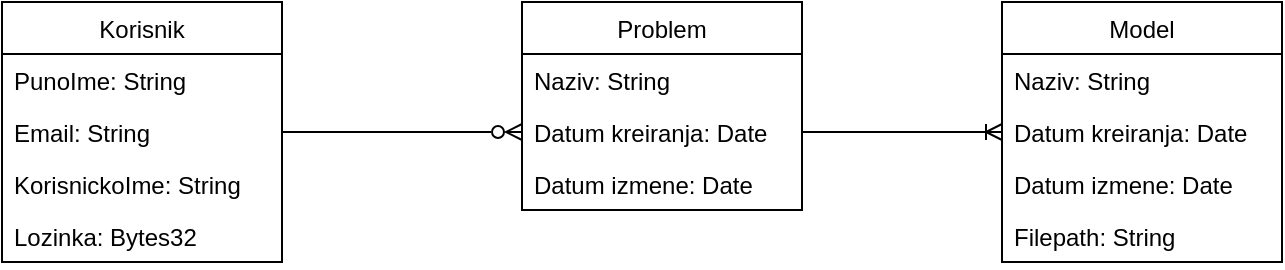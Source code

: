 <mxfile version="17.4.6" type="device"><diagram id="C5RBs43oDa-KdzZeNtuy" name="Page-1"><mxGraphModel dx="1422" dy="762" grid="1" gridSize="10" guides="1" tooltips="1" connect="1" arrows="1" fold="1" page="1" pageScale="1" pageWidth="827" pageHeight="1169" math="0" shadow="0"><root><mxCell id="WIyWlLk6GJQsqaUBKTNV-0"/><mxCell id="WIyWlLk6GJQsqaUBKTNV-1" parent="WIyWlLk6GJQsqaUBKTNV-0"/><mxCell id="e2RkOOFFjTo5R_MpZ_Ai-0" value="Korisnik" style="swimlane;fontStyle=0;childLayout=stackLayout;horizontal=1;startSize=26;fillColor=none;horizontalStack=0;resizeParent=1;resizeParentMax=0;resizeLast=0;collapsible=1;marginBottom=0;" vertex="1" parent="WIyWlLk6GJQsqaUBKTNV-1"><mxGeometry x="180" y="80" width="140" height="130" as="geometry"/></mxCell><mxCell id="e2RkOOFFjTo5R_MpZ_Ai-1" value="PunoIme: String" style="text;strokeColor=none;fillColor=none;align=left;verticalAlign=top;spacingLeft=4;spacingRight=4;overflow=hidden;rotatable=0;points=[[0,0.5],[1,0.5]];portConstraint=eastwest;" vertex="1" parent="e2RkOOFFjTo5R_MpZ_Ai-0"><mxGeometry y="26" width="140" height="26" as="geometry"/></mxCell><mxCell id="e2RkOOFFjTo5R_MpZ_Ai-2" value="Email: String" style="text;strokeColor=none;fillColor=none;align=left;verticalAlign=top;spacingLeft=4;spacingRight=4;overflow=hidden;rotatable=0;points=[[0,0.5],[1,0.5]];portConstraint=eastwest;" vertex="1" parent="e2RkOOFFjTo5R_MpZ_Ai-0"><mxGeometry y="52" width="140" height="26" as="geometry"/></mxCell><mxCell id="e2RkOOFFjTo5R_MpZ_Ai-3" value="KorisnickoIme: String" style="text;strokeColor=none;fillColor=none;align=left;verticalAlign=top;spacingLeft=4;spacingRight=4;overflow=hidden;rotatable=0;points=[[0,0.5],[1,0.5]];portConstraint=eastwest;" vertex="1" parent="e2RkOOFFjTo5R_MpZ_Ai-0"><mxGeometry y="78" width="140" height="26" as="geometry"/></mxCell><mxCell id="e2RkOOFFjTo5R_MpZ_Ai-4" value="Lozinka: Bytes32" style="text;strokeColor=none;fillColor=none;align=left;verticalAlign=top;spacingLeft=4;spacingRight=4;overflow=hidden;rotatable=0;points=[[0,0.5],[1,0.5]];portConstraint=eastwest;" vertex="1" parent="e2RkOOFFjTo5R_MpZ_Ai-0"><mxGeometry y="104" width="140" height="26" as="geometry"/></mxCell><mxCell id="e2RkOOFFjTo5R_MpZ_Ai-6" value="Problem" style="swimlane;fontStyle=0;childLayout=stackLayout;horizontal=1;startSize=26;fillColor=none;horizontalStack=0;resizeParent=1;resizeParentMax=0;resizeLast=0;collapsible=1;marginBottom=0;" vertex="1" parent="WIyWlLk6GJQsqaUBKTNV-1"><mxGeometry x="440" y="80" width="140" height="104" as="geometry"/></mxCell><mxCell id="e2RkOOFFjTo5R_MpZ_Ai-7" value="Naziv: String" style="text;strokeColor=none;fillColor=none;align=left;verticalAlign=top;spacingLeft=4;spacingRight=4;overflow=hidden;rotatable=0;points=[[0,0.5],[1,0.5]];portConstraint=eastwest;" vertex="1" parent="e2RkOOFFjTo5R_MpZ_Ai-6"><mxGeometry y="26" width="140" height="26" as="geometry"/></mxCell><mxCell id="e2RkOOFFjTo5R_MpZ_Ai-8" value="Datum kreiranja: Date" style="text;strokeColor=none;fillColor=none;align=left;verticalAlign=top;spacingLeft=4;spacingRight=4;overflow=hidden;rotatable=0;points=[[0,0.5],[1,0.5]];portConstraint=eastwest;" vertex="1" parent="e2RkOOFFjTo5R_MpZ_Ai-6"><mxGeometry y="52" width="140" height="26" as="geometry"/></mxCell><mxCell id="e2RkOOFFjTo5R_MpZ_Ai-9" value="Datum izmene: Date" style="text;strokeColor=none;fillColor=none;align=left;verticalAlign=top;spacingLeft=4;spacingRight=4;overflow=hidden;rotatable=0;points=[[0,0.5],[1,0.5]];portConstraint=eastwest;" vertex="1" parent="e2RkOOFFjTo5R_MpZ_Ai-6"><mxGeometry y="78" width="140" height="26" as="geometry"/></mxCell><mxCell id="e2RkOOFFjTo5R_MpZ_Ai-11" value="Model" style="swimlane;fontStyle=0;childLayout=stackLayout;horizontal=1;startSize=26;fillColor=none;horizontalStack=0;resizeParent=1;resizeParentMax=0;resizeLast=0;collapsible=1;marginBottom=0;" vertex="1" parent="WIyWlLk6GJQsqaUBKTNV-1"><mxGeometry x="680" y="80" width="140" height="130" as="geometry"/></mxCell><mxCell id="e2RkOOFFjTo5R_MpZ_Ai-12" value="Naziv: String" style="text;strokeColor=none;fillColor=none;align=left;verticalAlign=top;spacingLeft=4;spacingRight=4;overflow=hidden;rotatable=0;points=[[0,0.5],[1,0.5]];portConstraint=eastwest;" vertex="1" parent="e2RkOOFFjTo5R_MpZ_Ai-11"><mxGeometry y="26" width="140" height="26" as="geometry"/></mxCell><mxCell id="e2RkOOFFjTo5R_MpZ_Ai-13" value="Datum kreiranja: Date" style="text;strokeColor=none;fillColor=none;align=left;verticalAlign=top;spacingLeft=4;spacingRight=4;overflow=hidden;rotatable=0;points=[[0,0.5],[1,0.5]];portConstraint=eastwest;" vertex="1" parent="e2RkOOFFjTo5R_MpZ_Ai-11"><mxGeometry y="52" width="140" height="26" as="geometry"/></mxCell><mxCell id="e2RkOOFFjTo5R_MpZ_Ai-14" value="Datum izmene: Date" style="text;strokeColor=none;fillColor=none;align=left;verticalAlign=top;spacingLeft=4;spacingRight=4;overflow=hidden;rotatable=0;points=[[0,0.5],[1,0.5]];portConstraint=eastwest;" vertex="1" parent="e2RkOOFFjTo5R_MpZ_Ai-11"><mxGeometry y="78" width="140" height="26" as="geometry"/></mxCell><mxCell id="e2RkOOFFjTo5R_MpZ_Ai-15" value="Filepath: String" style="text;strokeColor=none;fillColor=none;align=left;verticalAlign=top;spacingLeft=4;spacingRight=4;overflow=hidden;rotatable=0;points=[[0,0.5],[1,0.5]];portConstraint=eastwest;" vertex="1" parent="e2RkOOFFjTo5R_MpZ_Ai-11"><mxGeometry y="104" width="140" height="26" as="geometry"/></mxCell><mxCell id="e2RkOOFFjTo5R_MpZ_Ai-16" value="" style="edgeStyle=entityRelationEdgeStyle;fontSize=12;html=1;endArrow=ERzeroToMany;endFill=0;rounded=0;exitX=1;exitY=0.5;exitDx=0;exitDy=0;entryX=0;entryY=0.5;entryDx=0;entryDy=0;" edge="1" parent="WIyWlLk6GJQsqaUBKTNV-1" source="e2RkOOFFjTo5R_MpZ_Ai-2" target="e2RkOOFFjTo5R_MpZ_Ai-8"><mxGeometry width="100" height="100" relative="1" as="geometry"><mxPoint x="480" y="430" as="sourcePoint"/><mxPoint x="580" y="330" as="targetPoint"/></mxGeometry></mxCell><mxCell id="e2RkOOFFjTo5R_MpZ_Ai-17" value="" style="edgeStyle=entityRelationEdgeStyle;fontSize=12;html=1;endArrow=ERoneToMany;endFill=0;rounded=0;exitX=1;exitY=0.5;exitDx=0;exitDy=0;entryX=0;entryY=0.5;entryDx=0;entryDy=0;" edge="1" parent="WIyWlLk6GJQsqaUBKTNV-1" source="e2RkOOFFjTo5R_MpZ_Ai-8" target="e2RkOOFFjTo5R_MpZ_Ai-13"><mxGeometry width="100" height="100" relative="1" as="geometry"><mxPoint x="630" y="330" as="sourcePoint"/><mxPoint x="750" y="330" as="targetPoint"/></mxGeometry></mxCell></root></mxGraphModel></diagram></mxfile>